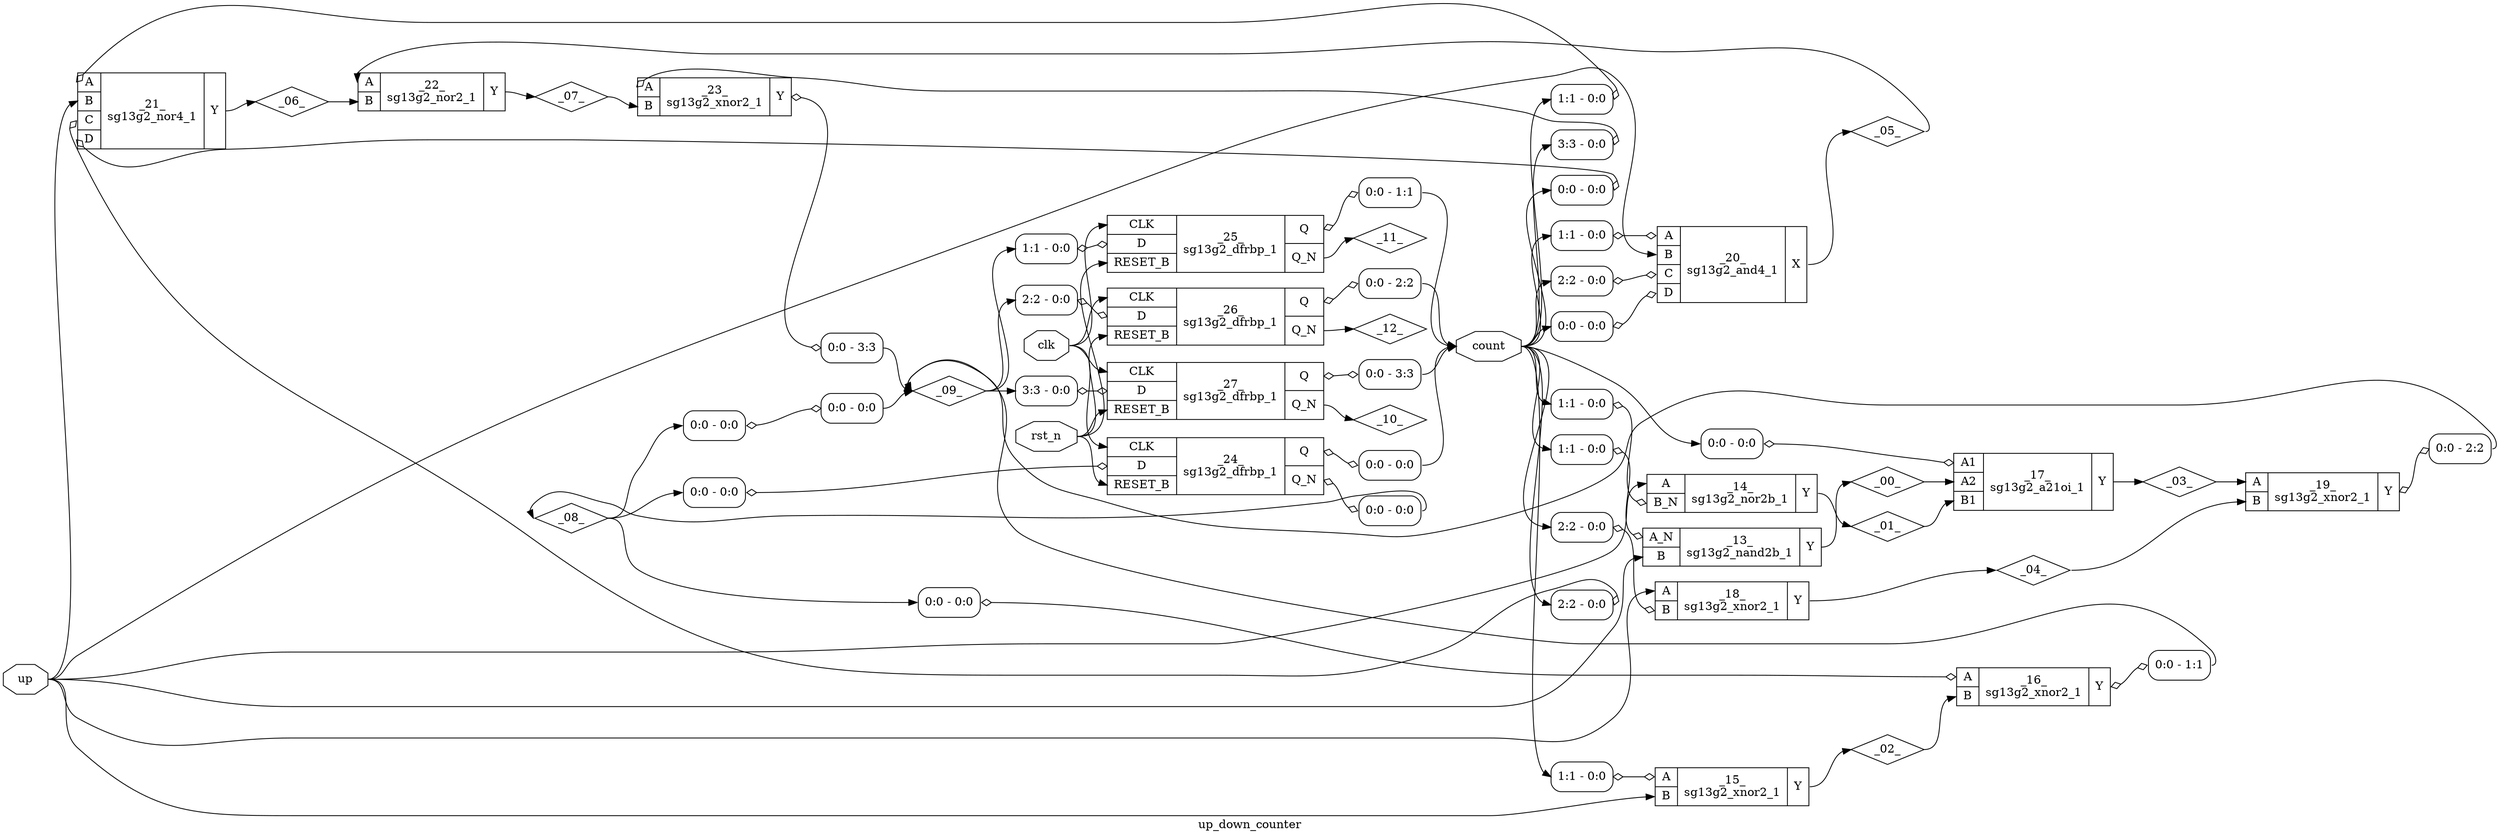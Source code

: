 digraph "up_down_counter" {
label="up_down_counter";
rankdir="LR";
remincross=true;
n1 [ shape=octagon, label="up", color="black", fontcolor="black"];
n2 [ shape=octagon, label="rst_n", color="black", fontcolor="black"];
n3 [ shape=octagon, label="count", color="black", fontcolor="black"];
n4 [ shape=octagon, label="clk", color="black", fontcolor="black"];
n5 [ shape=diamond, label="_12_", color="black", fontcolor="black"];
n6 [ shape=diamond, label="_11_", color="black", fontcolor="black"];
n7 [ shape=diamond, label="_10_", color="black", fontcolor="black"];
n8 [ shape=diamond, label="_09_", color="black", fontcolor="black"];
n9 [ shape=diamond, label="_08_", color="black", fontcolor="black"];
n10 [ shape=diamond, label="_07_", color="black", fontcolor="black"];
n11 [ shape=diamond, label="_06_", color="black", fontcolor="black"];
n12 [ shape=diamond, label="_05_", color="black", fontcolor="black"];
n13 [ shape=diamond, label="_04_", color="black", fontcolor="black"];
n14 [ shape=diamond, label="_03_", color="black", fontcolor="black"];
n15 [ shape=diamond, label="_02_", color="black", fontcolor="black"];
n16 [ shape=diamond, label="_01_", color="black", fontcolor="black"];
n17 [ shape=diamond, label="_00_", color="black", fontcolor="black"];
c23 [ shape=record, label="{{<p18> CLK|<p19> D|<p20> RESET_B}|_27_\nsg13g2_dfrbp_1|{<p21> Q|<p22> Q_N}}",  ];
x0 [ shape=record, style=rounded, label="<s0> 0:0 - 3:3 ", color="black", fontcolor="black" ];
c23:p21:e -> x0:w [arrowhead=odiamond, arrowtail=odiamond, dir=both, color="black", fontcolor="black", label=""];
x1 [ shape=record, style=rounded, label="<s0> 3:3 - 0:0 ", color="black", fontcolor="black" ];
x1:e -> c23:p19:w [arrowhead=odiamond, arrowtail=odiamond, dir=both, color="black", fontcolor="black", label=""];
c24 [ shape=record, label="{{<p18> CLK|<p19> D|<p20> RESET_B}|_26_\nsg13g2_dfrbp_1|{<p21> Q|<p22> Q_N}}",  ];
x2 [ shape=record, style=rounded, label="<s0> 0:0 - 2:2 ", color="black", fontcolor="black" ];
c24:p21:e -> x2:w [arrowhead=odiamond, arrowtail=odiamond, dir=both, color="black", fontcolor="black", label=""];
x3 [ shape=record, style=rounded, label="<s0> 2:2 - 0:0 ", color="black", fontcolor="black" ];
x3:e -> c24:p19:w [arrowhead=odiamond, arrowtail=odiamond, dir=both, color="black", fontcolor="black", label=""];
c25 [ shape=record, label="{{<p18> CLK|<p19> D|<p20> RESET_B}|_25_\nsg13g2_dfrbp_1|{<p21> Q|<p22> Q_N}}",  ];
x4 [ shape=record, style=rounded, label="<s0> 0:0 - 1:1 ", color="black", fontcolor="black" ];
c25:p21:e -> x4:w [arrowhead=odiamond, arrowtail=odiamond, dir=both, color="black", fontcolor="black", label=""];
x5 [ shape=record, style=rounded, label="<s0> 1:1 - 0:0 ", color="black", fontcolor="black" ];
x5:e -> c25:p19:w [arrowhead=odiamond, arrowtail=odiamond, dir=both, color="black", fontcolor="black", label=""];
c26 [ shape=record, label="{{<p18> CLK|<p19> D|<p20> RESET_B}|_24_\nsg13g2_dfrbp_1|{<p21> Q|<p22> Q_N}}",  ];
x6 [ shape=record, style=rounded, label="<s0> 0:0 - 0:0 ", color="black", fontcolor="black" ];
c26:p22:e -> x6:w [arrowhead=odiamond, arrowtail=odiamond, dir=both, color="black", fontcolor="black", label=""];
x7 [ shape=record, style=rounded, label="<s0> 0:0 - 0:0 ", color="black", fontcolor="black" ];
c26:p21:e -> x7:w [arrowhead=odiamond, arrowtail=odiamond, dir=both, color="black", fontcolor="black", label=""];
x8 [ shape=record, style=rounded, label="<s0> 0:0 - 0:0 ", color="black", fontcolor="black" ];
x8:e -> c26:p19:w [arrowhead=odiamond, arrowtail=odiamond, dir=both, color="black", fontcolor="black", label=""];
c30 [ shape=record, label="{{<p27> A|<p28> B}|_23_\nsg13g2_xnor2_1|{<p29> Y}}",  ];
x9 [ shape=record, style=rounded, label="<s0> 0:0 - 3:3 ", color="black", fontcolor="black" ];
c30:p29:e -> x9:w [arrowhead=odiamond, arrowtail=odiamond, dir=both, color="black", fontcolor="black", label=""];
x10 [ shape=record, style=rounded, label="<s0> 3:3 - 0:0 ", color="black", fontcolor="black" ];
x10:e -> c30:p27:w [arrowhead=odiamond, arrowtail=odiamond, dir=both, color="black", fontcolor="black", label=""];
c31 [ shape=record, label="{{<p27> A|<p28> B}|_22_\nsg13g2_nor2_1|{<p29> Y}}",  ];
c33 [ shape=record, label="{{<p27> A|<p28> B|<p32> C|<p19> D}|_21_\nsg13g2_nor4_1|{<p29> Y}}",  ];
x11 [ shape=record, style=rounded, label="<s0> 0:0 - 0:0 ", color="black", fontcolor="black" ];
x11:e -> c33:p19:w [arrowhead=odiamond, arrowtail=odiamond, dir=both, color="black", fontcolor="black", label=""];
x12 [ shape=record, style=rounded, label="<s0> 2:2 - 0:0 ", color="black", fontcolor="black" ];
x12:e -> c33:p32:w [arrowhead=odiamond, arrowtail=odiamond, dir=both, color="black", fontcolor="black", label=""];
x13 [ shape=record, style=rounded, label="<s0> 1:1 - 0:0 ", color="black", fontcolor="black" ];
x13:e -> c33:p27:w [arrowhead=odiamond, arrowtail=odiamond, dir=both, color="black", fontcolor="black", label=""];
c35 [ shape=record, label="{{<p27> A|<p28> B|<p32> C|<p19> D}|_20_\nsg13g2_and4_1|{<p34> X}}",  ];
x14 [ shape=record, style=rounded, label="<s0> 0:0 - 0:0 ", color="black", fontcolor="black" ];
x14:e -> c35:p19:w [arrowhead=odiamond, arrowtail=odiamond, dir=both, color="black", fontcolor="black", label=""];
x15 [ shape=record, style=rounded, label="<s0> 2:2 - 0:0 ", color="black", fontcolor="black" ];
x15:e -> c35:p32:w [arrowhead=odiamond, arrowtail=odiamond, dir=both, color="black", fontcolor="black", label=""];
x16 [ shape=record, style=rounded, label="<s0> 1:1 - 0:0 ", color="black", fontcolor="black" ];
x16:e -> c35:p27:w [arrowhead=odiamond, arrowtail=odiamond, dir=both, color="black", fontcolor="black", label=""];
c36 [ shape=record, label="{{<p27> A|<p28> B}|_19_\nsg13g2_xnor2_1|{<p29> Y}}",  ];
x17 [ shape=record, style=rounded, label="<s0> 0:0 - 2:2 ", color="black", fontcolor="black" ];
c36:p29:e -> x17:w [arrowhead=odiamond, arrowtail=odiamond, dir=both, color="black", fontcolor="black", label=""];
c37 [ shape=record, label="{{<p27> A|<p28> B}|_18_\nsg13g2_xnor2_1|{<p29> Y}}",  ];
x18 [ shape=record, style=rounded, label="<s0> 2:2 - 0:0 ", color="black", fontcolor="black" ];
x18:e -> c37:p28:w [arrowhead=odiamond, arrowtail=odiamond, dir=both, color="black", fontcolor="black", label=""];
c41 [ shape=record, label="{{<p38> A1|<p39> A2|<p40> B1}|_17_\nsg13g2_a21oi_1|{<p29> Y}}",  ];
x19 [ shape=record, style=rounded, label="<s0> 0:0 - 0:0 ", color="black", fontcolor="black" ];
x19:e -> c41:p38:w [arrowhead=odiamond, arrowtail=odiamond, dir=both, color="black", fontcolor="black", label=""];
c42 [ shape=record, label="{{<p27> A|<p28> B}|_16_\nsg13g2_xnor2_1|{<p29> Y}}",  ];
x20 [ shape=record, style=rounded, label="<s0> 0:0 - 1:1 ", color="black", fontcolor="black" ];
c42:p29:e -> x20:w [arrowhead=odiamond, arrowtail=odiamond, dir=both, color="black", fontcolor="black", label=""];
x21 [ shape=record, style=rounded, label="<s0> 0:0 - 0:0 ", color="black", fontcolor="black" ];
x21:e -> c42:p27:w [arrowhead=odiamond, arrowtail=odiamond, dir=both, color="black", fontcolor="black", label=""];
c43 [ shape=record, label="{{<p27> A|<p28> B}|_15_\nsg13g2_xnor2_1|{<p29> Y}}",  ];
x22 [ shape=record, style=rounded, label="<s0> 1:1 - 0:0 ", color="black", fontcolor="black" ];
x22:e -> c43:p27:w [arrowhead=odiamond, arrowtail=odiamond, dir=both, color="black", fontcolor="black", label=""];
c45 [ shape=record, label="{{<p27> A|<p44> B_N}|_14_\nsg13g2_nor2b_1|{<p29> Y}}",  ];
x23 [ shape=record, style=rounded, label="<s0> 1:1 - 0:0 ", color="black", fontcolor="black" ];
x23:e -> c45:p44:w [arrowhead=odiamond, arrowtail=odiamond, dir=both, color="black", fontcolor="black", label=""];
c47 [ shape=record, label="{{<p46> A_N|<p28> B}|_13_\nsg13g2_nand2b_1|{<p29> Y}}",  ];
x24 [ shape=record, style=rounded, label="<s0> 1:1 - 0:0 ", color="black", fontcolor="black" ];
x24:e -> c47:p46:w [arrowhead=odiamond, arrowtail=odiamond, dir=both, color="black", fontcolor="black", label=""];
x25 [ shape=record, style=rounded, label="<s0> 0:0 - 0:0 ", color="black", fontcolor="black" ];
x26 [ shape=record, style=rounded, label="<s0> 0:0 - 0:0 ", color="black", fontcolor="black" ];
x25:e -> x26:w [arrowhead=odiamond, arrowtail=odiamond, dir=both, color="black", fontcolor="black", label=""];
n1:e -> c33:p28:w [color="black", fontcolor="black", label=""];
n1:e -> c35:p28:w [color="black", fontcolor="black", label=""];
n1:e -> c37:p27:w [color="black", fontcolor="black", label=""];
n1:e -> c43:p28:w [color="black", fontcolor="black", label=""];
n1:e -> c45:p27:w [color="black", fontcolor="black", label=""];
n1:e -> c47:p28:w [color="black", fontcolor="black", label=""];
c31:p29:e -> n10:w [color="black", fontcolor="black", label=""];
n10:e -> c30:p28:w [color="black", fontcolor="black", label=""];
c33:p29:e -> n11:w [color="black", fontcolor="black", label=""];
n11:e -> c31:p28:w [color="black", fontcolor="black", label=""];
c35:p34:e -> n12:w [color="black", fontcolor="black", label=""];
n12:e -> c31:p27:w [color="black", fontcolor="black", label=""];
c37:p29:e -> n13:w [color="black", fontcolor="black", label=""];
n13:e -> c36:p28:w [color="black", fontcolor="black", label=""];
c41:p29:e -> n14:w [color="black", fontcolor="black", label=""];
n14:e -> c36:p27:w [color="black", fontcolor="black", label=""];
c43:p29:e -> n15:w [color="black", fontcolor="black", label=""];
n15:e -> c42:p28:w [color="black", fontcolor="black", label=""];
c45:p29:e -> n16:w [color="black", fontcolor="black", label=""];
n16:e -> c41:p40:w [color="black", fontcolor="black", label=""];
c47:p29:e -> n17:w [color="black", fontcolor="black", label=""];
n17:e -> c41:p39:w [color="black", fontcolor="black", label=""];
n2:e -> c23:p20:w [color="black", fontcolor="black", label=""];
n2:e -> c24:p20:w [color="black", fontcolor="black", label=""];
n2:e -> c25:p20:w [color="black", fontcolor="black", label=""];
n2:e -> c26:p20:w [color="black", fontcolor="black", label=""];
x0:s0:e -> n3:w [color="black", fontcolor="black", label=""];
x2:s0:e -> n3:w [color="black", fontcolor="black", label=""];
x4:s0:e -> n3:w [color="black", fontcolor="black", label=""];
x7:s0:e -> n3:w [color="black", fontcolor="black", label=""];
n3:e -> x10:s0:w [color="black", fontcolor="black", label=""];
n3:e -> x11:s0:w [color="black", fontcolor="black", label=""];
n3:e -> x12:s0:w [color="black", fontcolor="black", label=""];
n3:e -> x13:s0:w [color="black", fontcolor="black", label=""];
n3:e -> x14:s0:w [color="black", fontcolor="black", label=""];
n3:e -> x15:s0:w [color="black", fontcolor="black", label=""];
n3:e -> x16:s0:w [color="black", fontcolor="black", label=""];
n3:e -> x18:s0:w [color="black", fontcolor="black", label=""];
n3:e -> x19:s0:w [color="black", fontcolor="black", label=""];
n3:e -> x22:s0:w [color="black", fontcolor="black", label=""];
n3:e -> x23:s0:w [color="black", fontcolor="black", label=""];
n3:e -> x24:s0:w [color="black", fontcolor="black", label=""];
n4:e -> c23:p18:w [color="black", fontcolor="black", label=""];
n4:e -> c24:p18:w [color="black", fontcolor="black", label=""];
n4:e -> c25:p18:w [color="black", fontcolor="black", label=""];
n4:e -> c26:p18:w [color="black", fontcolor="black", label=""];
c24:p22:e -> n5:w [color="black", fontcolor="black", label=""];
c25:p22:e -> n6:w [color="black", fontcolor="black", label=""];
c23:p22:e -> n7:w [color="black", fontcolor="black", label=""];
x17:s0:e -> n8:w [color="black", fontcolor="black", label=""];
x20:s0:e -> n8:w [color="black", fontcolor="black", label=""];
x26:s0:e -> n8:w [color="black", fontcolor="black", label=""];
x9:s0:e -> n8:w [color="black", fontcolor="black", label=""];
n8:e -> x1:s0:w [color="black", fontcolor="black", label=""];
n8:e -> x3:s0:w [color="black", fontcolor="black", label=""];
n8:e -> x5:s0:w [color="black", fontcolor="black", label=""];
x6:s0:e -> n9:w [color="black", fontcolor="black", label=""];
n9:e -> x21:s0:w [color="black", fontcolor="black", label=""];
n9:e -> x25:s0:w [color="black", fontcolor="black", label=""];
n9:e -> x8:s0:w [color="black", fontcolor="black", label=""];
}
